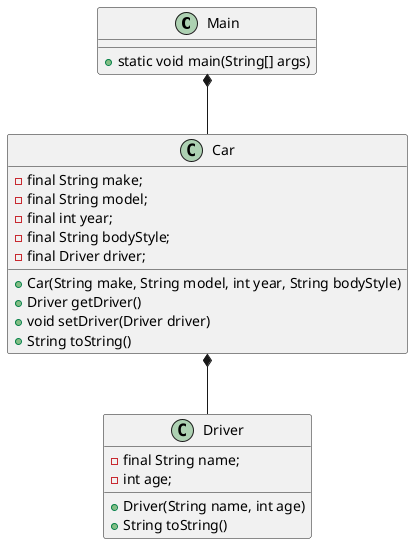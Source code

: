 @startuml

class Main {
    + static void main(String[] args)
}

class Car {
    - final String make;
    - final String model;
    - final int year;
    - final String bodyStyle;
    - final Driver driver;

    + Car(String make, String model, int year, String bodyStyle)
    + Driver getDriver()
    + void setDriver(Driver driver)
    + String toString()
}

class Driver {
    - final String name;
    - int age;

    + Driver(String name, int age)
    + String toString()
}

Main *-- Car
Car *-- Driver

@enduml